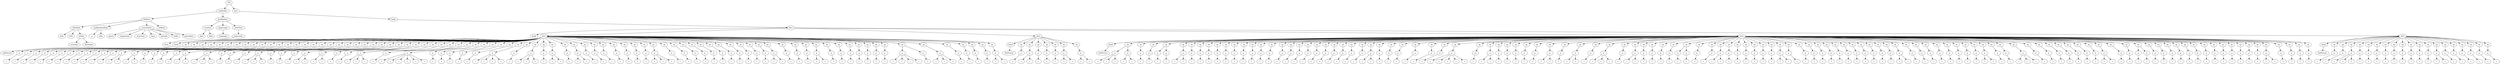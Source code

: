 digraph Tree {
	"t0" [label = "TEI"];
	"t1" [label = "teiHeader"];
	"t2" [label = "fileDesc"];
	"t3" [label = "titleStmt"];
	"t4" [label = "title"];
	"t5" [label = "title"];
	"t6" [label = "author"];
	"t7" [label = "surname"];
	"t8" [label = "forename"];
	"t9" [label = "publicationStmt"];
	"t10" [label = "p"];
	"t11" [label = "idno"];
	"t12" [label = "sourceDesc"];
	"t13" [label = "genre"];
	"t14" [label = "inspiration"];
	"t15" [label = "structure"];
	"t16" [label = "type"];
	"t17" [label = "periode"];
	"t18" [label = "taille"];
	"t19" [label = "permalien"];
	"t20" [label = "edStmt"];
	"t21" [label = "profileDesc"];
	"t22" [label = "creation"];
	"t23" [label = "date"];
	"t24" [label = "date"];
	"t25" [label = "langUsage"];
	"t26" [label = "language"];
	"t27" [label = "textClass"];
	"t28" [label = "keywords"];
	"t29" [label = "term"];
	"t30" [label = "text"];
	"t31" [label = "body"];
	"t32" [label = "div1"];
	"t33" [label = "head"];
	"t34" [label = "div2"];
	"t35" [label = "head"];
	"t36" [label = "listPerson"];
	"t37" [label = "sp"];
	"t38" [label = "p"];
	"t39" [label = "s"];
	"t40" [label = "sp"];
	"t41" [label = "p"];
	"t42" [label = "s"];
	"t43" [label = "sp"];
	"t44" [label = "p"];
	"t45" [label = "s"];
	"t46" [label = "sp"];
	"t47" [label = "p"];
	"t48" [label = "s"];
	"t49" [label = "sp"];
	"t50" [label = "p"];
	"t51" [label = "s"];
	"t52" [label = "sp"];
	"t53" [label = "p"];
	"t54" [label = "s"];
	"t55" [label = "sp"];
	"t56" [label = "p"];
	"t57" [label = "s"];
	"t58" [label = "sp"];
	"t59" [label = "p"];
	"t60" [label = "s"];
	"t61" [label = "sp"];
	"t62" [label = "p"];
	"t63" [label = "s"];
	"t64" [label = "sp"];
	"t65" [label = "p"];
	"t66" [label = "s"];
	"t67" [label = "sp"];
	"t68" [label = "p"];
	"t69" [label = "s"];
	"t70" [label = "sp"];
	"t71" [label = "p"];
	"t72" [label = "s"];
	"t73" [label = "sp"];
	"t74" [label = "p"];
	"t75" [label = "s"];
	"t76" [label = "s"];
	"t77" [label = "sp"];
	"t78" [label = "p"];
	"t79" [label = "s"];
	"t80" [label = "s"];
	"t81" [label = "sp"];
	"t82" [label = "p"];
	"t83" [label = "s"];
	"t84" [label = "sp"];
	"t85" [label = "p"];
	"t86" [label = "s"];
	"t87" [label = "sp"];
	"t88" [label = "p"];
	"t89" [label = "s"];
	"t90" [label = "sp"];
	"t91" [label = "p"];
	"t92" [label = "s"];
	"t93" [label = "sp"];
	"t94" [label = "p"];
	"t95" [label = "s"];
	"t96" [label = "s"];
	"t97" [label = "sp"];
	"t98" [label = "p"];
	"t99" [label = "s"];
	"t100" [label = "s"];
	"t101" [label = "s"];
	"t102" [label = "sp"];
	"t103" [label = "p"];
	"t104" [label = "s"];
	"t105" [label = "sp"];
	"t106" [label = "p"];
	"t107" [label = "s"];
	"t108" [label = "sp"];
	"t109" [label = "p"];
	"t110" [label = "s"];
	"t111" [label = "sp"];
	"t112" [label = "p"];
	"t113" [label = "s"];
	"t114" [label = "s"];
	"t115" [label = "s"];
	"t116" [label = "sp"];
	"t117" [label = "p"];
	"t118" [label = "s"];
	"t119" [label = "sp"];
	"t120" [label = "p"];
	"t121" [label = "s"];
	"t122" [label = "sp"];
	"t123" [label = "p"];
	"t124" [label = "s"];
	"t125" [label = "sp"];
	"t126" [label = "p"];
	"t127" [label = "s"];
	"t128" [label = "s"];
	"t129" [label = "sp"];
	"t130" [label = "p"];
	"t131" [label = "s"];
	"t132" [label = "s"];
	"t133" [label = "sp"];
	"t134" [label = "p"];
	"t135" [label = "s"];
	"t136" [label = "sp"];
	"t137" [label = "p"];
	"t138" [label = "s"];
	"t139" [label = "sp"];
	"t140" [label = "p"];
	"t141" [label = "s"];
	"t142" [label = "s"];
	"t143" [label = "s"];
	"t144" [label = "sp"];
	"t145" [label = "p"];
	"t146" [label = "s"];
	"t147" [label = "sp"];
	"t148" [label = "p"];
	"t149" [label = "s"];
	"t150" [label = "s"];
	"t151" [label = "s"];
	"t152" [label = "s"];
	"t153" [label = "s"];
	"t154" [label = "s"];
	"t155" [label = "sp"];
	"t156" [label = "p"];
	"t157" [label = "s"];
	"t158" [label = "sp"];
	"t159" [label = "p"];
	"t160" [label = "s"];
	"t161" [label = "sp"];
	"t162" [label = "p"];
	"t163" [label = "s"];
	"t164" [label = "sp"];
	"t165" [label = "p"];
	"t166" [label = "s"];
	"t167" [label = "sp"];
	"t168" [label = "p"];
	"t169" [label = "s"];
	"t170" [label = "sp"];
	"t171" [label = "p"];
	"t172" [label = "s"];
	"t173" [label = "s"];
	"t174" [label = "s"];
	"t175" [label = "s"];
	"t176" [label = "sp"];
	"t177" [label = "p"];
	"t178" [label = "s"];
	"t179" [label = "sp"];
	"t180" [label = "p"];
	"t181" [label = "s"];
	"t182" [label = "s"];
	"t183" [label = "s"];
	"t184" [label = "sp"];
	"t185" [label = "p"];
	"t186" [label = "s"];
	"t187" [label = "sp"];
	"t188" [label = "p"];
	"t189" [label = "s"];
	"t190" [label = "s"];
	"t191" [label = "sp"];
	"t192" [label = "p"];
	"t193" [label = "s"];
	"t194" [label = "sp"];
	"t195" [label = "p"];
	"t196" [label = "s"];
	"t197" [label = "s"];
	"t198" [label = "sp"];
	"t199" [label = "p"];
	"t200" [label = "s"];
	"t201" [label = "sp"];
	"t202" [label = "p"];
	"t203" [label = "s"];
	"t204" [label = "sp"];
	"t205" [label = "p"];
	"t206" [label = "s"];
	"t207" [label = "sp"];
	"t208" [label = "p"];
	"t209" [label = "s"];
	"t210" [label = "sp"];
	"t211" [label = "p"];
	"t212" [label = "s"];
	"t213" [label = "sp"];
	"t214" [label = "p"];
	"t215" [label = "s"];
	"t216" [label = "sp"];
	"t217" [label = "p"];
	"t218" [label = "s"];
	"t219" [label = "sp"];
	"t220" [label = "p"];
	"t221" [label = "s"];
	"t222" [label = "s"];
	"t223" [label = "s"];
	"t224" [label = "sp"];
	"t225" [label = "p"];
	"t226" [label = "s"];
	"t227" [label = "sp"];
	"t228" [label = "p"];
	"t229" [label = "s"];
	"t230" [label = "sp"];
	"t231" [label = "p"];
	"t232" [label = "s"];
	"t233" [label = "sp"];
	"t234" [label = "p"];
	"t235" [label = "s"];
	"t236" [label = "sp"];
	"t237" [label = "p"];
	"t238" [label = "s"];
	"t239" [label = "sp"];
	"t240" [label = "p"];
	"t241" [label = "s"];
	"t242" [label = "sp"];
	"t243" [label = "p"];
	"t244" [label = "s"];
	"t245" [label = "sp"];
	"t246" [label = "p"];
	"t247" [label = "s"];
	"t248" [label = "sp"];
	"t249" [label = "p"];
	"t250" [label = "s"];
	"t251" [label = "sp"];
	"t252" [label = "p"];
	"t253" [label = "s"];
	"t254" [label = "sp"];
	"t255" [label = "p"];
	"t256" [label = "s"];
	"t257" [label = "sp"];
	"t258" [label = "p"];
	"t259" [label = "s"];
	"t260" [label = "s"];
	"t261" [label = "sp"];
	"t262" [label = "p"];
	"t263" [label = "s"];
	"t264" [label = "sp"];
	"t265" [label = "p"];
	"t266" [label = "s"];
	"t267" [label = "sp"];
	"t268" [label = "p"];
	"t269" [label = "s"];
	"t270" [label = "sp"];
	"t271" [label = "p"];
	"t272" [label = "s"];
	"t273" [label = "s"];
	"t274" [label = "sp"];
	"t275" [label = "p"];
	"t276" [label = "s"];
	"t277" [label = "sp"];
	"t278" [label = "p"];
	"t279" [label = "s"];
	"t280" [label = "sp"];
	"t281" [label = "p"];
	"t282" [label = "s"];
	"t283" [label = "sp"];
	"t284" [label = "p"];
	"t285" [label = "s"];
	"t286" [label = "sp"];
	"t287" [label = "p"];
	"t288" [label = "s"];
	"t289" [label = "sp"];
	"t290" [label = "p"];
	"t291" [label = "s"];
	"t292" [label = "sp"];
	"t293" [label = "p"];
	"t294" [label = "s"];
	"t295" [label = "sp"];
	"t296" [label = "p"];
	"t297" [label = "s"];
	"t298" [label = "s"];
	"t299" [label = "s"];
	"t300" [label = "s"];
	"t301" [label = "p"];
	"t302" [label = "s"];
	"t303" [label = "sp"];
	"t304" [label = "p"];
	"t305" [label = "s"];
	"t306" [label = "s"];
	"t307" [label = "s"];
	"t308" [label = "sp"];
	"t309" [label = "p"];
	"t310" [label = "s"];
	"t311" [label = "sp"];
	"t312" [label = "p"];
	"t313" [label = "s"];
	"t314" [label = "sp"];
	"t315" [label = "p"];
	"t316" [label = "s"];
	"t317" [label = "sp"];
	"t318" [label = "p"];
	"t319" [label = "s"];
	"t320" [label = "sp"];
	"t321" [label = "p"];
	"t322" [label = "s"];
	"t323" [label = "s"];
	"t324" [label = "div2"];
	"t325" [label = "head"];
	"t326" [label = "listPerson"];
	"t327" [label = "sp"];
	"t328" [label = "p"];
	"t329" [label = "s"];
	"t330" [label = "sp"];
	"t331" [label = "p"];
	"t332" [label = "s"];
	"t333" [label = "s"];
	"t334" [label = "sp"];
	"t335" [label = "p"];
	"t336" [label = "s"];
	"t337" [label = "sp"];
	"t338" [label = "p"];
	"t339" [label = "s"];
	"t340" [label = "sp"];
	"t341" [label = "p"];
	"t342" [label = "s"];
	"t343" [label = "sp"];
	"t344" [label = "p"];
	"t345" [label = "s"];
	"t346" [label = "s"];
	"t347" [label = "sp"];
	"t348" [label = "p"];
	"t349" [label = "s"];
	"t350" [label = "s"];
	"t351" [label = "div2"];
	"t352" [label = "head"];
	"t353" [label = "listPerson"];
	"t354" [label = "sp"];
	"t355" [label = "p"];
	"t356" [label = "s"];
	"t357" [label = "s"];
	"t358" [label = "s"];
	"t359" [label = "p"];
	"t360" [label = "s"];
	"t361" [label = "s"];
	"t362" [label = "sp"];
	"t363" [label = "p"];
	"t364" [label = "s"];
	"t365" [label = "sp"];
	"t366" [label = "p"];
	"t367" [label = "s"];
	"t368" [label = "sp"];
	"t369" [label = "p"];
	"t370" [label = "s"];
	"t371" [label = "p"];
	"t372" [label = "s"];
	"t373" [label = "sp"];
	"t374" [label = "p"];
	"t375" [label = "s"];
	"t376" [label = "s"];
	"t377" [label = "sp"];
	"t378" [label = "p"];
	"t379" [label = "s"];
	"t380" [label = "sp"];
	"t381" [label = "p"];
	"t382" [label = "s"];
	"t383" [label = "sp"];
	"t384" [label = "p"];
	"t385" [label = "s"];
	"t386" [label = "sp"];
	"t387" [label = "p"];
	"t388" [label = "s"];
	"t389" [label = "sp"];
	"t390" [label = "p"];
	"t391" [label = "s"];
	"t392" [label = "sp"];
	"t393" [label = "p"];
	"t394" [label = "s"];
	"t395" [label = "sp"];
	"t396" [label = "p"];
	"t397" [label = "s"];
	"t398" [label = "sp"];
	"t399" [label = "p"];
	"t400" [label = "s"];
	"t401" [label = "sp"];
	"t402" [label = "p"];
	"t403" [label = "s"];
	"t404" [label = "sp"];
	"t405" [label = "p"];
	"t406" [label = "s"];
	"t407" [label = "sp"];
	"t408" [label = "p"];
	"t409" [label = "s"];
	"t410" [label = "sp"];
	"t411" [label = "p"];
	"t412" [label = "s"];
	"t413" [label = "sp"];
	"t414" [label = "p"];
	"t415" [label = "s"];
	"t416" [label = "sp"];
	"t417" [label = "p"];
	"t418" [label = "s"];
	"t419" [label = "sp"];
	"t420" [label = "p"];
	"t421" [label = "s"];
	"t422" [label = "sp"];
	"t423" [label = "p"];
	"t424" [label = "s"];
	"t425" [label = "sp"];
	"t426" [label = "p"];
	"t427" [label = "s"];
	"t428" [label = "sp"];
	"t429" [label = "p"];
	"t430" [label = "s"];
	"t431" [label = "sp"];
	"t432" [label = "p"];
	"t433" [label = "s"];
	"t434" [label = "sp"];
	"t435" [label = "p"];
	"t436" [label = "s"];
	"t437" [label = "sp"];
	"t438" [label = "p"];
	"t439" [label = "s"];
	"t440" [label = "s"];
	"t441" [label = "sp"];
	"t442" [label = "p"];
	"t443" [label = "s"];
	"t444" [label = "sp"];
	"t445" [label = "p"];
	"t446" [label = "s"];
	"t447" [label = "sp"];
	"t448" [label = "p"];
	"t449" [label = "s"];
	"t450" [label = "sp"];
	"t451" [label = "p"];
	"t452" [label = "s"];
	"t453" [label = "sp"];
	"t454" [label = "p"];
	"t455" [label = "s"];
	"t456" [label = "sp"];
	"t457" [label = "p"];
	"t458" [label = "s"];
	"t459" [label = "sp"];
	"t460" [label = "p"];
	"t461" [label = "s"];
	"t462" [label = "s"];
	"t463" [label = "s"];
	"t464" [label = "s"];
	"t465" [label = "s"];
	"t466" [label = "sp"];
	"t467" [label = "p"];
	"t468" [label = "s"];
	"t469" [label = "sp"];
	"t470" [label = "p"];
	"t471" [label = "s"];
	"t472" [label = "s"];
	"t473" [label = "sp"];
	"t474" [label = "p"];
	"t475" [label = "s"];
	"t476" [label = "sp"];
	"t477" [label = "p"];
	"t478" [label = "s"];
	"t479" [label = "sp"];
	"t480" [label = "p"];
	"t481" [label = "s"];
	"t482" [label = "sp"];
	"t483" [label = "p"];
	"t484" [label = "s"];
	"t485" [label = "sp"];
	"t486" [label = "p"];
	"t487" [label = "s"];
	"t488" [label = "sp"];
	"t489" [label = "p"];
	"t490" [label = "s"];
	"t491" [label = "s"];
	"t492" [label = "sp"];
	"t493" [label = "p"];
	"t494" [label = "s"];
	"t495" [label = "sp"];
	"t496" [label = "p"];
	"t497" [label = "s"];
	"t498" [label = "s"];
	"t499" [label = "sp"];
	"t500" [label = "p"];
	"t501" [label = "s"];
	"t502" [label = "sp"];
	"t503" [label = "p"];
	"t504" [label = "s"];
	"t505" [label = "s"];
	"t506" [label = "s"];
	"t507" [label = "sp"];
	"t508" [label = "p"];
	"t509" [label = "s"];
	"t510" [label = "sp"];
	"t511" [label = "p"];
	"t512" [label = "s"];
	"t513" [label = "s"];
	"t514" [label = "sp"];
	"t515" [label = "p"];
	"t516" [label = "s"];
	"t517" [label = "sp"];
	"t518" [label = "p"];
	"t519" [label = "s"];
	"t520" [label = "sp"];
	"t521" [label = "p"];
	"t522" [label = "s"];
	"t523" [label = "sp"];
	"t524" [label = "p"];
	"t525" [label = "s"];
	"t526" [label = "sp"];
	"t527" [label = "p"];
	"t528" [label = "s"];
	"t529" [label = "p"];
	"t530" [label = "s"];
	"t531" [label = "sp"];
	"t532" [label = "p"];
	"t533" [label = "s"];
	"t534" [label = "sp"];
	"t535" [label = "p"];
	"t536" [label = "s"];
	"t537" [label = "sp"];
	"t538" [label = "p"];
	"t539" [label = "s"];
	"t540" [label = "s"];
	"t541" [label = "sp"];
	"t542" [label = "p"];
	"t543" [label = "s"];
	"t544" [label = "sp"];
	"t545" [label = "p"];
	"t546" [label = "s"];
	"t547" [label = "sp"];
	"t548" [label = "p"];
	"t549" [label = "s"];
	"t550" [label = "sp"];
	"t551" [label = "p"];
	"t552" [label = "s"];
	"t553" [label = "sp"];
	"t554" [label = "p"];
	"t555" [label = "s"];
	"t556" [label = "sp"];
	"t557" [label = "p"];
	"t558" [label = "s"];
	"t559" [label = "sp"];
	"t560" [label = "p"];
	"t561" [label = "s"];
	"t562" [label = "s"];
	"t563" [label = "sp"];
	"t564" [label = "p"];
	"t565" [label = "s"];
	"t566" [label = "sp"];
	"t567" [label = "p"];
	"t568" [label = "s"];
	"t569" [label = "sp"];
	"t570" [label = "p"];
	"t571" [label = "s"];
	"t572" [label = "sp"];
	"t573" [label = "p"];
	"t574" [label = "s"];
	"t575" [label = "sp"];
	"t576" [label = "p"];
	"t577" [label = "s"];
	"t578" [label = "sp"];
	"t579" [label = "p"];
	"t580" [label = "s"];
	"t581" [label = "sp"];
	"t582" [label = "p"];
	"t583" [label = "s"];
	"t584" [label = "sp"];
	"t585" [label = "p"];
	"t586" [label = "s"];
	"t587" [label = "sp"];
	"t588" [label = "p"];
	"t589" [label = "s"];
	"t590" [label = "sp"];
	"t591" [label = "p"];
	"t592" [label = "s"];
	"t593" [label = "sp"];
	"t594" [label = "p"];
	"t595" [label = "s"];
	"t596" [label = "sp"];
	"t597" [label = "p"];
	"t598" [label = "s"];
	"t599" [label = "sp"];
	"t600" [label = "p"];
	"t601" [label = "s"];
	"t602" [label = "s"];
	"t603" [label = "sp"];
	"t604" [label = "p"];
	"t605" [label = "s"];
	"t606" [label = "sp"];
	"t607" [label = "p"];
	"t608" [label = "s"];
	"t609" [label = "sp"];
	"t610" [label = "p"];
	"t611" [label = "s"];
	"t612" [label = "sp"];
	"t613" [label = "p"];
	"t614" [label = "s"];
	"t615" [label = "sp"];
	"t616" [label = "p"];
	"t617" [label = "s"];
	"t618" [label = "sp"];
	"t619" [label = "p"];
	"t620" [label = "s"];
	"t621" [label = "sp"];
	"t622" [label = "p"];
	"t623" [label = "s"];
	"t624" [label = "sp"];
	"t625" [label = "p"];
	"t626" [label = "s"];
	"t627" [label = "sp"];
	"t628" [label = "p"];
	"t629" [label = "s"];
	"t630" [label = "s"];
	"t631" [label = "sp"];
	"t632" [label = "p"];
	"t633" [label = "s"];
	"t634" [label = "sp"];
	"t635" [label = "p"];
	"t636" [label = "s"];
	"t637" [label = "sp"];
	"t638" [label = "p"];
	"t639" [label = "s"];
	"t640" [label = "s"];
	"t641" [label = "s"];
	"t642" [label = "sp"];
	"t643" [label = "p"];
	"t644" [label = "s"];
	"t645" [label = "sp"];
	"t646" [label = "p"];
	"t647" [label = "s"];
	"t648" [label = "sp"];
	"t649" [label = "p"];
	"t650" [label = "s"];
	"t651" [label = "sp"];
	"t652" [label = "p"];
	"t653" [label = "s"];
	"t654" [label = "sp"];
	"t655" [label = "p"];
	"t656" [label = "s"];
	"t657" [label = "sp"];
	"t658" [label = "p"];
	"t659" [label = "s"];
	"t660" [label = "sp"];
	"t661" [label = "p"];
	"t662" [label = "s"];
	"t663" [label = "sp"];
	"t664" [label = "p"];
	"t665" [label = "s"];
	"t666" [label = "s"];
	"t667" [label = "sp"];
	"t668" [label = "p"];
	"t669" [label = "s"];
	"t670" [label = "sp"];
	"t671" [label = "p"];
	"t672" [label = "s"];
	"t673" [label = "sp"];
	"t674" [label = "p"];
	"t675" [label = "s"];
	"t676" [label = "p"];
	"t677" [label = "s"];
	"t678" [label = "sp"];
	"t679" [label = "p"];
	"t680" [label = "s"];
	"t681" [label = "sp"];
	"t682" [label = "p"];
	"t683" [label = "s"];
	"t684" [label = "sp"];
	"t685" [label = "p"];
	"t686" [label = "s"];
	"t687" [label = "sp"];
	"t688" [label = "p"];
	"t689" [label = "s"];
	"t690" [label = "sp"];
	"t691" [label = "p"];
	"t692" [label = "s"];
	"t693" [label = "sp"];
	"t694" [label = "p"];
	"t695" [label = "s"];
	"t696" [label = "sp"];
	"t697" [label = "p"];
	"t698" [label = "s"];
	"t699" [label = "sp"];
	"t700" [label = "p"];
	"t701" [label = "s"];
	"t702" [label = "sp"];
	"t703" [label = "p"];
	"t704" [label = "s"];
	"t705" [label = "sp"];
	"t706" [label = "p"];
	"t707" [label = "s"];
	"t708" [label = "sp"];
	"t709" [label = "p"];
	"t710" [label = "s"];
	"t711" [label = "sp"];
	"t712" [label = "p"];
	"t713" [label = "s"];
	"t714" [label = "sp"];
	"t715" [label = "p"];
	"t716" [label = "s"];
	"t717" [label = "sp"];
	"t718" [label = "p"];
	"t719" [label = "s"];
	"t720" [label = "s"];
	"t721" [label = "sp"];
	"t722" [label = "p"];
	"t723" [label = "s"];
	"t724" [label = "sp"];
	"t725" [label = "p"];
	"t726" [label = "s"];
	"t727" [label = "sp"];
	"t728" [label = "p"];
	"t729" [label = "s"];
	"t730" [label = "sp"];
	"t731" [label = "p"];
	"t732" [label = "s"];
	"t733" [label = "div2"];
	"t734" [label = "head"];
	"t735" [label = "listPerson"];
	"t736" [label = "sp"];
	"t737" [label = "p"];
	"t738" [label = "s"];
	"t739" [label = "sp"];
	"t740" [label = "p"];
	"t741" [label = "s"];
	"t742" [label = "sp"];
	"t743" [label = "p"];
	"t744" [label = "s"];
	"t745" [label = "s"];
	"t746" [label = "s"];
	"t747" [label = "sp"];
	"t748" [label = "p"];
	"t749" [label = "s"];
	"t750" [label = "sp"];
	"t751" [label = "p"];
	"t752" [label = "s"];
	"t753" [label = "sp"];
	"t754" [label = "p"];
	"t755" [label = "s"];
	"t756" [label = "sp"];
	"t757" [label = "p"];
	"t758" [label = "s"];
	"t759" [label = "sp"];
	"t760" [label = "p"];
	"t761" [label = "s"];
	"t762" [label = "sp"];
	"t763" [label = "p"];
	"t764" [label = "s"];
	"t765" [label = "sp"];
	"t766" [label = "p"];
	"t767" [label = "s"];
	"t768" [label = "sp"];
	"t769" [label = "p"];
	"t770" [label = "s"];
	"t771" [label = "sp"];
	"t772" [label = "p"];
	"t773" [label = "s"];
	"t774" [label = "sp"];
	"t775" [label = "p"];
	"t776" [label = "s"];
	"t777" [label = "s"];
	"t778" [label = "sp"];
	"t779" [label = "p"];
	"t780" [label = "s"];
	"t781" [label = "sp"];
	"t782" [label = "p"];
	"t783" [label = "s"];
	"t784" [label = "sp"];
	"t785" [label = "p"];
	"t786" [label = "s"];
	"t787" [label = "sp"];
	"t788" [label = "p"];
	"t789" [label = "s"];
	"t790" [label = "sp"];
	"t791" [label = "p"];
	"t792" [label = "s"];
	"t793" [label = "sp"];
	"t794" [label = "p"];
	"t795" [label = "s"];
	"t0" -> "t1";
	"t1" -> "t2";
	"t2" -> "t3";
	"t3" -> "t4";
	"t3" -> "t5";
	"t3" -> "t6";
	"t6" -> "t7";
	"t6" -> "t8";
	"t2" -> "t9";
	"t9" -> "t10";
	"t9" -> "t11";
	"t2" -> "t12";
	"t12" -> "t13";
	"t12" -> "t14";
	"t12" -> "t15";
	"t12" -> "t16";
	"t12" -> "t17";
	"t12" -> "t18";
	"t12" -> "t19";
	"t2" -> "t20";
	"t1" -> "t21";
	"t21" -> "t22";
	"t22" -> "t23";
	"t22" -> "t24";
	"t21" -> "t25";
	"t25" -> "t26";
	"t21" -> "t27";
	"t27" -> "t28";
	"t28" -> "t29";
	"t0" -> "t30";
	"t30" -> "t31";
	"t31" -> "t32";
	"t32" -> "t33";
	"t32" -> "t34";
	"t34" -> "t35";
	"t35" -> "t36";
	"t34" -> "t37";
	"t37" -> "t38";
	"t38" -> "t39";
	"t34" -> "t40";
	"t40" -> "t41";
	"t41" -> "t42";
	"t34" -> "t43";
	"t43" -> "t44";
	"t44" -> "t45";
	"t34" -> "t46";
	"t46" -> "t47";
	"t47" -> "t48";
	"t34" -> "t49";
	"t49" -> "t50";
	"t50" -> "t51";
	"t34" -> "t52";
	"t52" -> "t53";
	"t53" -> "t54";
	"t34" -> "t55";
	"t55" -> "t56";
	"t56" -> "t57";
	"t34" -> "t58";
	"t58" -> "t59";
	"t59" -> "t60";
	"t34" -> "t61";
	"t61" -> "t62";
	"t62" -> "t63";
	"t34" -> "t64";
	"t64" -> "t65";
	"t65" -> "t66";
	"t34" -> "t67";
	"t67" -> "t68";
	"t68" -> "t69";
	"t34" -> "t70";
	"t70" -> "t71";
	"t71" -> "t72";
	"t34" -> "t73";
	"t73" -> "t74";
	"t74" -> "t75";
	"t74" -> "t76";
	"t34" -> "t77";
	"t77" -> "t78";
	"t78" -> "t79";
	"t78" -> "t80";
	"t34" -> "t81";
	"t81" -> "t82";
	"t82" -> "t83";
	"t34" -> "t84";
	"t84" -> "t85";
	"t85" -> "t86";
	"t34" -> "t87";
	"t87" -> "t88";
	"t88" -> "t89";
	"t34" -> "t90";
	"t90" -> "t91";
	"t91" -> "t92";
	"t34" -> "t93";
	"t93" -> "t94";
	"t94" -> "t95";
	"t94" -> "t96";
	"t34" -> "t97";
	"t97" -> "t98";
	"t98" -> "t99";
	"t98" -> "t100";
	"t98" -> "t101";
	"t34" -> "t102";
	"t102" -> "t103";
	"t103" -> "t104";
	"t34" -> "t105";
	"t105" -> "t106";
	"t106" -> "t107";
	"t34" -> "t108";
	"t108" -> "t109";
	"t109" -> "t110";
	"t34" -> "t111";
	"t111" -> "t112";
	"t112" -> "t113";
	"t112" -> "t114";
	"t112" -> "t115";
	"t34" -> "t116";
	"t116" -> "t117";
	"t117" -> "t118";
	"t34" -> "t119";
	"t119" -> "t120";
	"t120" -> "t121";
	"t34" -> "t122";
	"t122" -> "t123";
	"t123" -> "t124";
	"t34" -> "t125";
	"t125" -> "t126";
	"t126" -> "t127";
	"t126" -> "t128";
	"t34" -> "t129";
	"t129" -> "t130";
	"t130" -> "t131";
	"t130" -> "t132";
	"t34" -> "t133";
	"t133" -> "t134";
	"t134" -> "t135";
	"t34" -> "t136";
	"t136" -> "t137";
	"t137" -> "t138";
	"t34" -> "t139";
	"t139" -> "t140";
	"t140" -> "t141";
	"t140" -> "t142";
	"t140" -> "t143";
	"t34" -> "t144";
	"t144" -> "t145";
	"t145" -> "t146";
	"t34" -> "t147";
	"t147" -> "t148";
	"t148" -> "t149";
	"t148" -> "t150";
	"t148" -> "t151";
	"t148" -> "t152";
	"t148" -> "t153";
	"t148" -> "t154";
	"t34" -> "t155";
	"t155" -> "t156";
	"t156" -> "t157";
	"t34" -> "t158";
	"t158" -> "t159";
	"t159" -> "t160";
	"t34" -> "t161";
	"t161" -> "t162";
	"t162" -> "t163";
	"t34" -> "t164";
	"t164" -> "t165";
	"t165" -> "t166";
	"t34" -> "t167";
	"t167" -> "t168";
	"t168" -> "t169";
	"t34" -> "t170";
	"t170" -> "t171";
	"t171" -> "t172";
	"t171" -> "t173";
	"t171" -> "t174";
	"t171" -> "t175";
	"t34" -> "t176";
	"t176" -> "t177";
	"t177" -> "t178";
	"t34" -> "t179";
	"t179" -> "t180";
	"t180" -> "t181";
	"t180" -> "t182";
	"t180" -> "t183";
	"t34" -> "t184";
	"t184" -> "t185";
	"t185" -> "t186";
	"t34" -> "t187";
	"t187" -> "t188";
	"t188" -> "t189";
	"t188" -> "t190";
	"t34" -> "t191";
	"t191" -> "t192";
	"t192" -> "t193";
	"t34" -> "t194";
	"t194" -> "t195";
	"t195" -> "t196";
	"t195" -> "t197";
	"t34" -> "t198";
	"t198" -> "t199";
	"t199" -> "t200";
	"t34" -> "t201";
	"t201" -> "t202";
	"t202" -> "t203";
	"t34" -> "t204";
	"t204" -> "t205";
	"t205" -> "t206";
	"t34" -> "t207";
	"t207" -> "t208";
	"t208" -> "t209";
	"t34" -> "t210";
	"t210" -> "t211";
	"t211" -> "t212";
	"t34" -> "t213";
	"t213" -> "t214";
	"t214" -> "t215";
	"t34" -> "t216";
	"t216" -> "t217";
	"t217" -> "t218";
	"t34" -> "t219";
	"t219" -> "t220";
	"t220" -> "t221";
	"t220" -> "t222";
	"t220" -> "t223";
	"t34" -> "t224";
	"t224" -> "t225";
	"t225" -> "t226";
	"t34" -> "t227";
	"t227" -> "t228";
	"t228" -> "t229";
	"t34" -> "t230";
	"t230" -> "t231";
	"t231" -> "t232";
	"t34" -> "t233";
	"t233" -> "t234";
	"t234" -> "t235";
	"t34" -> "t236";
	"t236" -> "t237";
	"t237" -> "t238";
	"t34" -> "t239";
	"t239" -> "t240";
	"t240" -> "t241";
	"t34" -> "t242";
	"t242" -> "t243";
	"t243" -> "t244";
	"t34" -> "t245";
	"t245" -> "t246";
	"t246" -> "t247";
	"t34" -> "t248";
	"t248" -> "t249";
	"t249" -> "t250";
	"t34" -> "t251";
	"t251" -> "t252";
	"t252" -> "t253";
	"t34" -> "t254";
	"t254" -> "t255";
	"t255" -> "t256";
	"t34" -> "t257";
	"t257" -> "t258";
	"t258" -> "t259";
	"t258" -> "t260";
	"t34" -> "t261";
	"t261" -> "t262";
	"t262" -> "t263";
	"t34" -> "t264";
	"t264" -> "t265";
	"t265" -> "t266";
	"t34" -> "t267";
	"t267" -> "t268";
	"t268" -> "t269";
	"t34" -> "t270";
	"t270" -> "t271";
	"t271" -> "t272";
	"t271" -> "t273";
	"t34" -> "t274";
	"t274" -> "t275";
	"t275" -> "t276";
	"t34" -> "t277";
	"t277" -> "t278";
	"t278" -> "t279";
	"t34" -> "t280";
	"t280" -> "t281";
	"t281" -> "t282";
	"t34" -> "t283";
	"t283" -> "t284";
	"t284" -> "t285";
	"t34" -> "t286";
	"t286" -> "t287";
	"t287" -> "t288";
	"t34" -> "t289";
	"t289" -> "t290";
	"t290" -> "t291";
	"t34" -> "t292";
	"t292" -> "t293";
	"t293" -> "t294";
	"t34" -> "t295";
	"t295" -> "t296";
	"t296" -> "t297";
	"t296" -> "t298";
	"t296" -> "t299";
	"t296" -> "t300";
	"t295" -> "t301";
	"t301" -> "t302";
	"t34" -> "t303";
	"t303" -> "t304";
	"t304" -> "t305";
	"t304" -> "t306";
	"t304" -> "t307";
	"t34" -> "t308";
	"t308" -> "t309";
	"t309" -> "t310";
	"t34" -> "t311";
	"t311" -> "t312";
	"t312" -> "t313";
	"t34" -> "t314";
	"t314" -> "t315";
	"t315" -> "t316";
	"t34" -> "t317";
	"t317" -> "t318";
	"t318" -> "t319";
	"t34" -> "t320";
	"t320" -> "t321";
	"t321" -> "t322";
	"t321" -> "t323";
	"t32" -> "t324";
	"t324" -> "t325";
	"t325" -> "t326";
	"t324" -> "t327";
	"t327" -> "t328";
	"t328" -> "t329";
	"t324" -> "t330";
	"t330" -> "t331";
	"t331" -> "t332";
	"t331" -> "t333";
	"t324" -> "t334";
	"t334" -> "t335";
	"t335" -> "t336";
	"t324" -> "t337";
	"t337" -> "t338";
	"t338" -> "t339";
	"t324" -> "t340";
	"t340" -> "t341";
	"t341" -> "t342";
	"t324" -> "t343";
	"t343" -> "t344";
	"t344" -> "t345";
	"t344" -> "t346";
	"t324" -> "t347";
	"t347" -> "t348";
	"t348" -> "t349";
	"t348" -> "t350";
	"t32" -> "t351";
	"t351" -> "t352";
	"t352" -> "t353";
	"t351" -> "t354";
	"t354" -> "t355";
	"t355" -> "t356";
	"t355" -> "t357";
	"t355" -> "t358";
	"t354" -> "t359";
	"t359" -> "t360";
	"t359" -> "t361";
	"t351" -> "t362";
	"t362" -> "t363";
	"t363" -> "t364";
	"t351" -> "t365";
	"t365" -> "t366";
	"t366" -> "t367";
	"t351" -> "t368";
	"t368" -> "t369";
	"t369" -> "t370";
	"t368" -> "t371";
	"t371" -> "t372";
	"t351" -> "t373";
	"t373" -> "t374";
	"t374" -> "t375";
	"t374" -> "t376";
	"t351" -> "t377";
	"t377" -> "t378";
	"t378" -> "t379";
	"t351" -> "t380";
	"t380" -> "t381";
	"t381" -> "t382";
	"t351" -> "t383";
	"t383" -> "t384";
	"t384" -> "t385";
	"t351" -> "t386";
	"t386" -> "t387";
	"t387" -> "t388";
	"t351" -> "t389";
	"t389" -> "t390";
	"t390" -> "t391";
	"t351" -> "t392";
	"t392" -> "t393";
	"t393" -> "t394";
	"t351" -> "t395";
	"t395" -> "t396";
	"t396" -> "t397";
	"t351" -> "t398";
	"t398" -> "t399";
	"t399" -> "t400";
	"t351" -> "t401";
	"t401" -> "t402";
	"t402" -> "t403";
	"t351" -> "t404";
	"t404" -> "t405";
	"t405" -> "t406";
	"t351" -> "t407";
	"t407" -> "t408";
	"t408" -> "t409";
	"t351" -> "t410";
	"t410" -> "t411";
	"t411" -> "t412";
	"t351" -> "t413";
	"t413" -> "t414";
	"t414" -> "t415";
	"t351" -> "t416";
	"t416" -> "t417";
	"t417" -> "t418";
	"t351" -> "t419";
	"t419" -> "t420";
	"t420" -> "t421";
	"t351" -> "t422";
	"t422" -> "t423";
	"t423" -> "t424";
	"t351" -> "t425";
	"t425" -> "t426";
	"t426" -> "t427";
	"t351" -> "t428";
	"t428" -> "t429";
	"t429" -> "t430";
	"t351" -> "t431";
	"t431" -> "t432";
	"t432" -> "t433";
	"t351" -> "t434";
	"t434" -> "t435";
	"t435" -> "t436";
	"t351" -> "t437";
	"t437" -> "t438";
	"t438" -> "t439";
	"t438" -> "t440";
	"t351" -> "t441";
	"t441" -> "t442";
	"t442" -> "t443";
	"t351" -> "t444";
	"t444" -> "t445";
	"t445" -> "t446";
	"t351" -> "t447";
	"t447" -> "t448";
	"t448" -> "t449";
	"t351" -> "t450";
	"t450" -> "t451";
	"t451" -> "t452";
	"t351" -> "t453";
	"t453" -> "t454";
	"t454" -> "t455";
	"t351" -> "t456";
	"t456" -> "t457";
	"t457" -> "t458";
	"t351" -> "t459";
	"t459" -> "t460";
	"t460" -> "t461";
	"t460" -> "t462";
	"t460" -> "t463";
	"t460" -> "t464";
	"t460" -> "t465";
	"t351" -> "t466";
	"t466" -> "t467";
	"t467" -> "t468";
	"t351" -> "t469";
	"t469" -> "t470";
	"t470" -> "t471";
	"t470" -> "t472";
	"t351" -> "t473";
	"t473" -> "t474";
	"t474" -> "t475";
	"t351" -> "t476";
	"t476" -> "t477";
	"t477" -> "t478";
	"t351" -> "t479";
	"t479" -> "t480";
	"t480" -> "t481";
	"t351" -> "t482";
	"t482" -> "t483";
	"t483" -> "t484";
	"t351" -> "t485";
	"t485" -> "t486";
	"t486" -> "t487";
	"t351" -> "t488";
	"t488" -> "t489";
	"t489" -> "t490";
	"t489" -> "t491";
	"t351" -> "t492";
	"t492" -> "t493";
	"t493" -> "t494";
	"t351" -> "t495";
	"t495" -> "t496";
	"t496" -> "t497";
	"t496" -> "t498";
	"t351" -> "t499";
	"t499" -> "t500";
	"t500" -> "t501";
	"t351" -> "t502";
	"t502" -> "t503";
	"t503" -> "t504";
	"t503" -> "t505";
	"t503" -> "t506";
	"t351" -> "t507";
	"t507" -> "t508";
	"t508" -> "t509";
	"t351" -> "t510";
	"t510" -> "t511";
	"t511" -> "t512";
	"t511" -> "t513";
	"t351" -> "t514";
	"t514" -> "t515";
	"t515" -> "t516";
	"t351" -> "t517";
	"t517" -> "t518";
	"t518" -> "t519";
	"t351" -> "t520";
	"t520" -> "t521";
	"t521" -> "t522";
	"t351" -> "t523";
	"t523" -> "t524";
	"t524" -> "t525";
	"t351" -> "t526";
	"t526" -> "t527";
	"t527" -> "t528";
	"t526" -> "t529";
	"t529" -> "t530";
	"t351" -> "t531";
	"t531" -> "t532";
	"t532" -> "t533";
	"t351" -> "t534";
	"t534" -> "t535";
	"t535" -> "t536";
	"t351" -> "t537";
	"t537" -> "t538";
	"t538" -> "t539";
	"t538" -> "t540";
	"t351" -> "t541";
	"t541" -> "t542";
	"t542" -> "t543";
	"t351" -> "t544";
	"t544" -> "t545";
	"t545" -> "t546";
	"t351" -> "t547";
	"t547" -> "t548";
	"t548" -> "t549";
	"t351" -> "t550";
	"t550" -> "t551";
	"t551" -> "t552";
	"t351" -> "t553";
	"t553" -> "t554";
	"t554" -> "t555";
	"t351" -> "t556";
	"t556" -> "t557";
	"t557" -> "t558";
	"t351" -> "t559";
	"t559" -> "t560";
	"t560" -> "t561";
	"t560" -> "t562";
	"t351" -> "t563";
	"t563" -> "t564";
	"t564" -> "t565";
	"t351" -> "t566";
	"t566" -> "t567";
	"t567" -> "t568";
	"t351" -> "t569";
	"t569" -> "t570";
	"t570" -> "t571";
	"t351" -> "t572";
	"t572" -> "t573";
	"t573" -> "t574";
	"t351" -> "t575";
	"t575" -> "t576";
	"t576" -> "t577";
	"t351" -> "t578";
	"t578" -> "t579";
	"t579" -> "t580";
	"t351" -> "t581";
	"t581" -> "t582";
	"t582" -> "t583";
	"t351" -> "t584";
	"t584" -> "t585";
	"t585" -> "t586";
	"t351" -> "t587";
	"t587" -> "t588";
	"t588" -> "t589";
	"t351" -> "t590";
	"t590" -> "t591";
	"t591" -> "t592";
	"t351" -> "t593";
	"t593" -> "t594";
	"t594" -> "t595";
	"t351" -> "t596";
	"t596" -> "t597";
	"t597" -> "t598";
	"t351" -> "t599";
	"t599" -> "t600";
	"t600" -> "t601";
	"t600" -> "t602";
	"t351" -> "t603";
	"t603" -> "t604";
	"t604" -> "t605";
	"t351" -> "t606";
	"t606" -> "t607";
	"t607" -> "t608";
	"t351" -> "t609";
	"t609" -> "t610";
	"t610" -> "t611";
	"t351" -> "t612";
	"t612" -> "t613";
	"t613" -> "t614";
	"t351" -> "t615";
	"t615" -> "t616";
	"t616" -> "t617";
	"t351" -> "t618";
	"t618" -> "t619";
	"t619" -> "t620";
	"t351" -> "t621";
	"t621" -> "t622";
	"t622" -> "t623";
	"t351" -> "t624";
	"t624" -> "t625";
	"t625" -> "t626";
	"t351" -> "t627";
	"t627" -> "t628";
	"t628" -> "t629";
	"t628" -> "t630";
	"t351" -> "t631";
	"t631" -> "t632";
	"t632" -> "t633";
	"t351" -> "t634";
	"t634" -> "t635";
	"t635" -> "t636";
	"t351" -> "t637";
	"t637" -> "t638";
	"t638" -> "t639";
	"t638" -> "t640";
	"t638" -> "t641";
	"t351" -> "t642";
	"t642" -> "t643";
	"t643" -> "t644";
	"t351" -> "t645";
	"t645" -> "t646";
	"t646" -> "t647";
	"t351" -> "t648";
	"t648" -> "t649";
	"t649" -> "t650";
	"t351" -> "t651";
	"t651" -> "t652";
	"t652" -> "t653";
	"t351" -> "t654";
	"t654" -> "t655";
	"t655" -> "t656";
	"t351" -> "t657";
	"t657" -> "t658";
	"t658" -> "t659";
	"t351" -> "t660";
	"t660" -> "t661";
	"t661" -> "t662";
	"t351" -> "t663";
	"t663" -> "t664";
	"t664" -> "t665";
	"t664" -> "t666";
	"t351" -> "t667";
	"t667" -> "t668";
	"t668" -> "t669";
	"t351" -> "t670";
	"t670" -> "t671";
	"t671" -> "t672";
	"t351" -> "t673";
	"t673" -> "t674";
	"t674" -> "t675";
	"t673" -> "t676";
	"t676" -> "t677";
	"t351" -> "t678";
	"t678" -> "t679";
	"t679" -> "t680";
	"t351" -> "t681";
	"t681" -> "t682";
	"t682" -> "t683";
	"t351" -> "t684";
	"t684" -> "t685";
	"t685" -> "t686";
	"t351" -> "t687";
	"t687" -> "t688";
	"t688" -> "t689";
	"t351" -> "t690";
	"t690" -> "t691";
	"t691" -> "t692";
	"t351" -> "t693";
	"t693" -> "t694";
	"t694" -> "t695";
	"t351" -> "t696";
	"t696" -> "t697";
	"t697" -> "t698";
	"t351" -> "t699";
	"t699" -> "t700";
	"t700" -> "t701";
	"t351" -> "t702";
	"t702" -> "t703";
	"t703" -> "t704";
	"t351" -> "t705";
	"t705" -> "t706";
	"t706" -> "t707";
	"t351" -> "t708";
	"t708" -> "t709";
	"t709" -> "t710";
	"t351" -> "t711";
	"t711" -> "t712";
	"t712" -> "t713";
	"t351" -> "t714";
	"t714" -> "t715";
	"t715" -> "t716";
	"t351" -> "t717";
	"t717" -> "t718";
	"t718" -> "t719";
	"t718" -> "t720";
	"t351" -> "t721";
	"t721" -> "t722";
	"t722" -> "t723";
	"t351" -> "t724";
	"t724" -> "t725";
	"t725" -> "t726";
	"t351" -> "t727";
	"t727" -> "t728";
	"t728" -> "t729";
	"t351" -> "t730";
	"t730" -> "t731";
	"t731" -> "t732";
	"t32" -> "t733";
	"t733" -> "t734";
	"t734" -> "t735";
	"t733" -> "t736";
	"t736" -> "t737";
	"t737" -> "t738";
	"t733" -> "t739";
	"t739" -> "t740";
	"t740" -> "t741";
	"t733" -> "t742";
	"t742" -> "t743";
	"t743" -> "t744";
	"t743" -> "t745";
	"t743" -> "t746";
	"t733" -> "t747";
	"t747" -> "t748";
	"t748" -> "t749";
	"t733" -> "t750";
	"t750" -> "t751";
	"t751" -> "t752";
	"t733" -> "t753";
	"t753" -> "t754";
	"t754" -> "t755";
	"t733" -> "t756";
	"t756" -> "t757";
	"t757" -> "t758";
	"t733" -> "t759";
	"t759" -> "t760";
	"t760" -> "t761";
	"t733" -> "t762";
	"t762" -> "t763";
	"t763" -> "t764";
	"t733" -> "t765";
	"t765" -> "t766";
	"t766" -> "t767";
	"t733" -> "t768";
	"t768" -> "t769";
	"t769" -> "t770";
	"t733" -> "t771";
	"t771" -> "t772";
	"t772" -> "t773";
	"t733" -> "t774";
	"t774" -> "t775";
	"t775" -> "t776";
	"t775" -> "t777";
	"t733" -> "t778";
	"t778" -> "t779";
	"t779" -> "t780";
	"t733" -> "t781";
	"t781" -> "t782";
	"t782" -> "t783";
	"t733" -> "t784";
	"t784" -> "t785";
	"t785" -> "t786";
	"t733" -> "t787";
	"t787" -> "t788";
	"t788" -> "t789";
	"t733" -> "t790";
	"t790" -> "t791";
	"t791" -> "t792";
	"t733" -> "t793";
	"t793" -> "t794";
	"t794" -> "t795";
}
